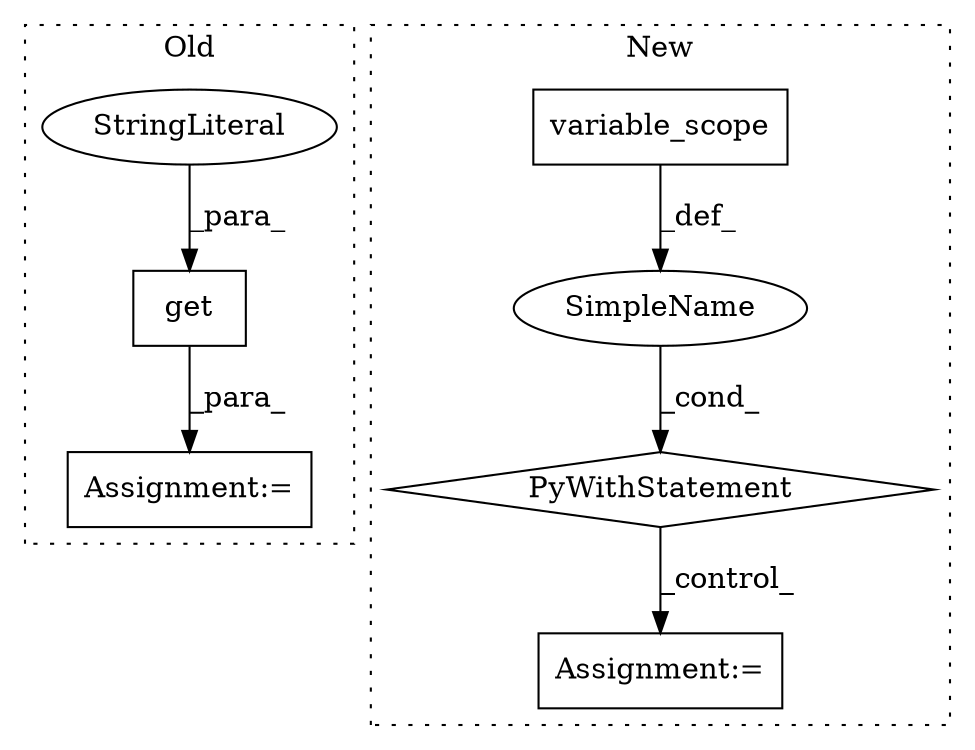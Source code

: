 digraph G {
subgraph cluster0 {
1 [label="get" a="32" s="2742,2762" l="4,1" shape="box"];
3 [label="StringLiteral" a="45" s="2746" l="16" shape="ellipse"];
4 [label="Assignment:=" a="7" s="2734" l="1" shape="box"];
label = "Old";
style="dotted";
}
subgraph cluster1 {
2 [label="variable_scope" a="32" s="2493,2515" l="15,1" shape="box"];
5 [label="PyWithStatement" a="104" s="2472,2516" l="10,2" shape="diamond"];
6 [label="Assignment:=" a="7" s="3634" l="1" shape="box"];
7 [label="SimpleName" a="42" s="" l="" shape="ellipse"];
label = "New";
style="dotted";
}
1 -> 4 [label="_para_"];
2 -> 7 [label="_def_"];
3 -> 1 [label="_para_"];
5 -> 6 [label="_control_"];
7 -> 5 [label="_cond_"];
}